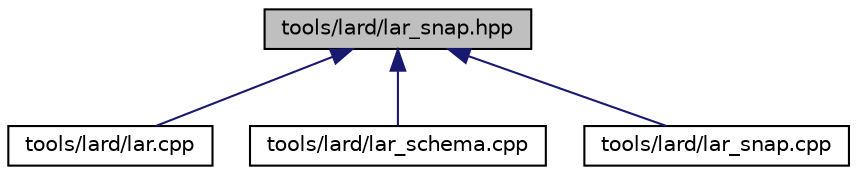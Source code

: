 digraph "tools/lard/lar_snap.hpp"
{
 // LATEX_PDF_SIZE
  bgcolor="transparent";
  edge [fontname="Helvetica",fontsize="10",labelfontname="Helvetica",labelfontsize="10"];
  node [fontname="Helvetica",fontsize="10",shape=record];
  Node1 [label="tools/lard/lar_snap.hpp",height=0.2,width=0.4,color="black", fillcolor="grey75", style="filled", fontcolor="black",tooltip=" "];
  Node1 -> Node2 [dir="back",color="midnightblue",fontsize="10",style="solid",fontname="Helvetica"];
  Node2 [label="tools/lard/lar.cpp",height=0.2,width=0.4,color="black",URL="$lar_8cpp.html",tooltip=" "];
  Node1 -> Node3 [dir="back",color="midnightblue",fontsize="10",style="solid",fontname="Helvetica"];
  Node3 [label="tools/lard/lar_schema.cpp",height=0.2,width=0.4,color="black",URL="$lar__schema_8cpp.html",tooltip=" "];
  Node1 -> Node4 [dir="back",color="midnightblue",fontsize="10",style="solid",fontname="Helvetica"];
  Node4 [label="tools/lard/lar_snap.cpp",height=0.2,width=0.4,color="black",URL="$lar__snap_8cpp.html",tooltip=" "];
}
